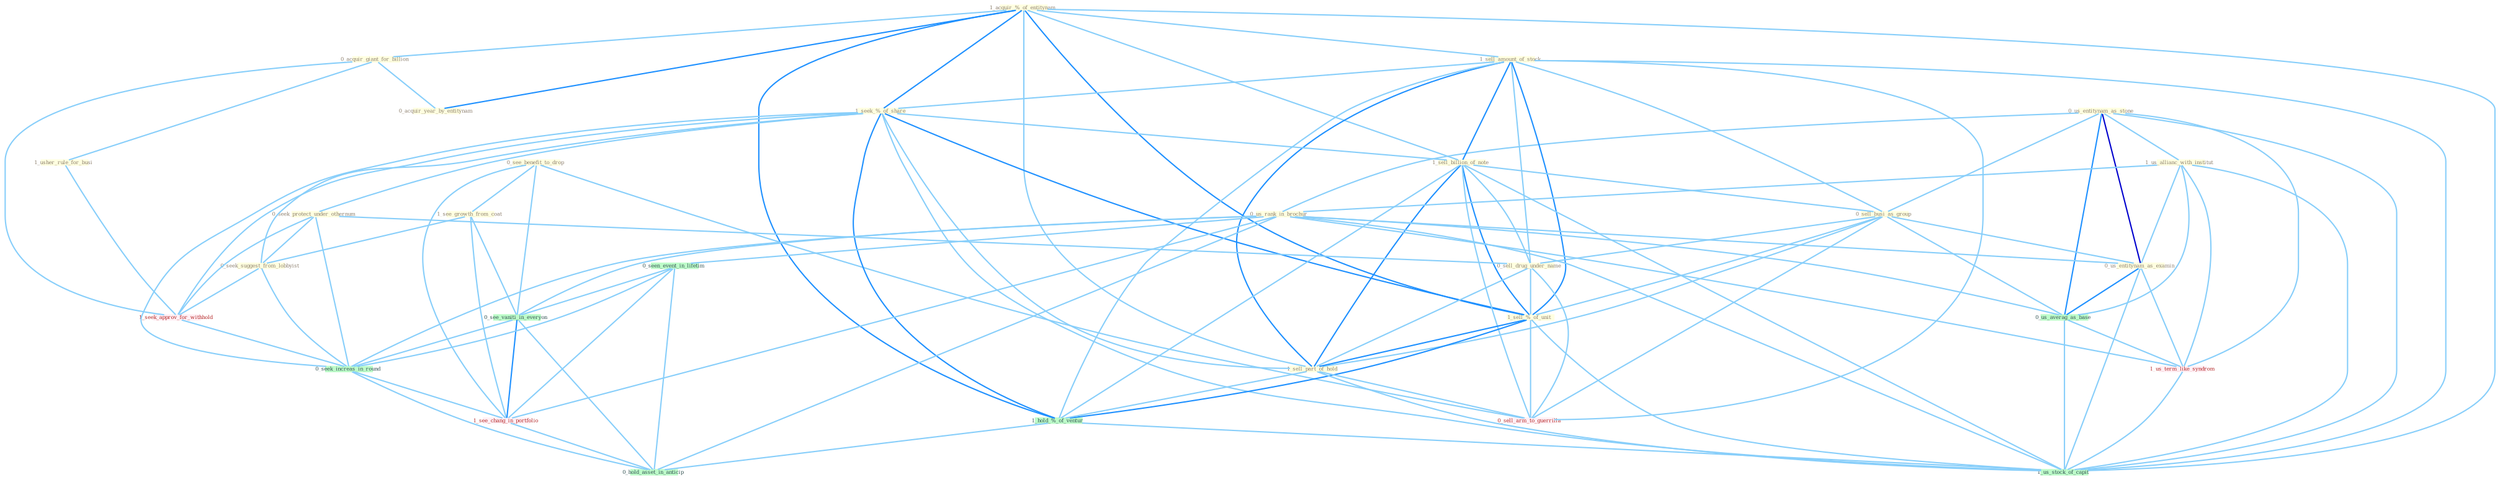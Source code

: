 Graph G{ 
    node
    [shape=polygon,style=filled,width=.5,height=.06,color="#BDFCC9",fixedsize=true,fontsize=4,
    fontcolor="#2f4f4f"];
    {node
    [color="#ffffe0", fontcolor="#8b7d6b"] "0_see_benefit_to_drop " "0_us_entitynam_as_stone " "1_acquir_%_of_entitynam " "1_sell_amount_of_stock " "1_seek_%_of_share " "1_sell_billion_of_note " "0_seek_protect_under_othernum " "0_sell_busi_as_group " "1_see_growth_from_coat " "0_acquir_giant_for_billion " "0_sell_drug_under_name " "1_us_allianc_with_institut " "0_seek_suggest_from_lobbyist " "0_us_rank_in_brochur " "0_acquir_year_by_entitynam " "1_usher_rule_for_busi " "1_sell_%_of_unit " "0_us_entitynam_as_examin " "1_sell_part_of_hold "}
{node [color="#fff0f5", fontcolor="#b22222"] "1_us_term_like_syndrom " "1_seek_approv_for_withhold " "0_sell_arm_to_guerrilla " "1_see_chang_in_portfolio "}
edge [color="#B0E2FF"];

	"0_see_benefit_to_drop " -- "1_see_growth_from_coat " [w="1", color="#87cefa" ];
	"0_see_benefit_to_drop " -- "0_see_vaniti_in_everyon " [w="1", color="#87cefa" ];
	"0_see_benefit_to_drop " -- "0_sell_arm_to_guerrilla " [w="1", color="#87cefa" ];
	"0_see_benefit_to_drop " -- "1_see_chang_in_portfolio " [w="1", color="#87cefa" ];
	"0_us_entitynam_as_stone " -- "0_sell_busi_as_group " [w="1", color="#87cefa" ];
	"0_us_entitynam_as_stone " -- "1_us_allianc_with_institut " [w="1", color="#87cefa" ];
	"0_us_entitynam_as_stone " -- "0_us_rank_in_brochur " [w="1", color="#87cefa" ];
	"0_us_entitynam_as_stone " -- "0_us_entitynam_as_examin " [w="3", color="#0000cd" , len=0.6];
	"0_us_entitynam_as_stone " -- "0_us_averag_as_base " [w="2", color="#1e90ff" , len=0.8];
	"0_us_entitynam_as_stone " -- "1_us_term_like_syndrom " [w="1", color="#87cefa" ];
	"0_us_entitynam_as_stone " -- "1_us_stock_of_capit " [w="1", color="#87cefa" ];
	"1_acquir_%_of_entitynam " -- "1_sell_amount_of_stock " [w="1", color="#87cefa" ];
	"1_acquir_%_of_entitynam " -- "1_seek_%_of_share " [w="2", color="#1e90ff" , len=0.8];
	"1_acquir_%_of_entitynam " -- "1_sell_billion_of_note " [w="1", color="#87cefa" ];
	"1_acquir_%_of_entitynam " -- "0_acquir_giant_for_billion " [w="1", color="#87cefa" ];
	"1_acquir_%_of_entitynam " -- "0_acquir_year_by_entitynam " [w="2", color="#1e90ff" , len=0.8];
	"1_acquir_%_of_entitynam " -- "1_sell_%_of_unit " [w="2", color="#1e90ff" , len=0.8];
	"1_acquir_%_of_entitynam " -- "1_sell_part_of_hold " [w="1", color="#87cefa" ];
	"1_acquir_%_of_entitynam " -- "1_hold_%_of_ventur " [w="2", color="#1e90ff" , len=0.8];
	"1_acquir_%_of_entitynam " -- "1_us_stock_of_capit " [w="1", color="#87cefa" ];
	"1_sell_amount_of_stock " -- "1_seek_%_of_share " [w="1", color="#87cefa" ];
	"1_sell_amount_of_stock " -- "1_sell_billion_of_note " [w="2", color="#1e90ff" , len=0.8];
	"1_sell_amount_of_stock " -- "0_sell_busi_as_group " [w="1", color="#87cefa" ];
	"1_sell_amount_of_stock " -- "0_sell_drug_under_name " [w="1", color="#87cefa" ];
	"1_sell_amount_of_stock " -- "1_sell_%_of_unit " [w="2", color="#1e90ff" , len=0.8];
	"1_sell_amount_of_stock " -- "1_sell_part_of_hold " [w="2", color="#1e90ff" , len=0.8];
	"1_sell_amount_of_stock " -- "1_hold_%_of_ventur " [w="1", color="#87cefa" ];
	"1_sell_amount_of_stock " -- "0_sell_arm_to_guerrilla " [w="1", color="#87cefa" ];
	"1_sell_amount_of_stock " -- "1_us_stock_of_capit " [w="1", color="#87cefa" ];
	"1_seek_%_of_share " -- "1_sell_billion_of_note " [w="1", color="#87cefa" ];
	"1_seek_%_of_share " -- "0_seek_protect_under_othernum " [w="1", color="#87cefa" ];
	"1_seek_%_of_share " -- "0_seek_suggest_from_lobbyist " [w="1", color="#87cefa" ];
	"1_seek_%_of_share " -- "1_sell_%_of_unit " [w="2", color="#1e90ff" , len=0.8];
	"1_seek_%_of_share " -- "1_sell_part_of_hold " [w="1", color="#87cefa" ];
	"1_seek_%_of_share " -- "1_seek_approv_for_withhold " [w="1", color="#87cefa" ];
	"1_seek_%_of_share " -- "1_hold_%_of_ventur " [w="2", color="#1e90ff" , len=0.8];
	"1_seek_%_of_share " -- "0_seek_increas_in_round " [w="1", color="#87cefa" ];
	"1_seek_%_of_share " -- "1_us_stock_of_capit " [w="1", color="#87cefa" ];
	"1_sell_billion_of_note " -- "0_sell_busi_as_group " [w="1", color="#87cefa" ];
	"1_sell_billion_of_note " -- "0_sell_drug_under_name " [w="1", color="#87cefa" ];
	"1_sell_billion_of_note " -- "1_sell_%_of_unit " [w="2", color="#1e90ff" , len=0.8];
	"1_sell_billion_of_note " -- "1_sell_part_of_hold " [w="2", color="#1e90ff" , len=0.8];
	"1_sell_billion_of_note " -- "1_hold_%_of_ventur " [w="1", color="#87cefa" ];
	"1_sell_billion_of_note " -- "0_sell_arm_to_guerrilla " [w="1", color="#87cefa" ];
	"1_sell_billion_of_note " -- "1_us_stock_of_capit " [w="1", color="#87cefa" ];
	"0_seek_protect_under_othernum " -- "0_sell_drug_under_name " [w="1", color="#87cefa" ];
	"0_seek_protect_under_othernum " -- "0_seek_suggest_from_lobbyist " [w="1", color="#87cefa" ];
	"0_seek_protect_under_othernum " -- "1_seek_approv_for_withhold " [w="1", color="#87cefa" ];
	"0_seek_protect_under_othernum " -- "0_seek_increas_in_round " [w="1", color="#87cefa" ];
	"0_sell_busi_as_group " -- "0_sell_drug_under_name " [w="1", color="#87cefa" ];
	"0_sell_busi_as_group " -- "1_sell_%_of_unit " [w="1", color="#87cefa" ];
	"0_sell_busi_as_group " -- "0_us_entitynam_as_examin " [w="1", color="#87cefa" ];
	"0_sell_busi_as_group " -- "1_sell_part_of_hold " [w="1", color="#87cefa" ];
	"0_sell_busi_as_group " -- "0_us_averag_as_base " [w="1", color="#87cefa" ];
	"0_sell_busi_as_group " -- "0_sell_arm_to_guerrilla " [w="1", color="#87cefa" ];
	"1_see_growth_from_coat " -- "0_seek_suggest_from_lobbyist " [w="1", color="#87cefa" ];
	"1_see_growth_from_coat " -- "0_see_vaniti_in_everyon " [w="1", color="#87cefa" ];
	"1_see_growth_from_coat " -- "1_see_chang_in_portfolio " [w="1", color="#87cefa" ];
	"0_acquir_giant_for_billion " -- "0_acquir_year_by_entitynam " [w="1", color="#87cefa" ];
	"0_acquir_giant_for_billion " -- "1_usher_rule_for_busi " [w="1", color="#87cefa" ];
	"0_acquir_giant_for_billion " -- "1_seek_approv_for_withhold " [w="1", color="#87cefa" ];
	"0_sell_drug_under_name " -- "1_sell_%_of_unit " [w="1", color="#87cefa" ];
	"0_sell_drug_under_name " -- "1_sell_part_of_hold " [w="1", color="#87cefa" ];
	"0_sell_drug_under_name " -- "0_sell_arm_to_guerrilla " [w="1", color="#87cefa" ];
	"1_us_allianc_with_institut " -- "0_us_rank_in_brochur " [w="1", color="#87cefa" ];
	"1_us_allianc_with_institut " -- "0_us_entitynam_as_examin " [w="1", color="#87cefa" ];
	"1_us_allianc_with_institut " -- "0_us_averag_as_base " [w="1", color="#87cefa" ];
	"1_us_allianc_with_institut " -- "1_us_term_like_syndrom " [w="1", color="#87cefa" ];
	"1_us_allianc_with_institut " -- "1_us_stock_of_capit " [w="1", color="#87cefa" ];
	"0_seek_suggest_from_lobbyist " -- "1_seek_approv_for_withhold " [w="1", color="#87cefa" ];
	"0_seek_suggest_from_lobbyist " -- "0_seek_increas_in_round " [w="1", color="#87cefa" ];
	"0_us_rank_in_brochur " -- "0_us_entitynam_as_examin " [w="1", color="#87cefa" ];
	"0_us_rank_in_brochur " -- "0_seen_event_in_lifetim " [w="1", color="#87cefa" ];
	"0_us_rank_in_brochur " -- "0_us_averag_as_base " [w="1", color="#87cefa" ];
	"0_us_rank_in_brochur " -- "1_us_term_like_syndrom " [w="1", color="#87cefa" ];
	"0_us_rank_in_brochur " -- "0_see_vaniti_in_everyon " [w="1", color="#87cefa" ];
	"0_us_rank_in_brochur " -- "0_seek_increas_in_round " [w="1", color="#87cefa" ];
	"0_us_rank_in_brochur " -- "1_us_stock_of_capit " [w="1", color="#87cefa" ];
	"0_us_rank_in_brochur " -- "1_see_chang_in_portfolio " [w="1", color="#87cefa" ];
	"0_us_rank_in_brochur " -- "0_hold_asset_in_anticip " [w="1", color="#87cefa" ];
	"1_usher_rule_for_busi " -- "1_seek_approv_for_withhold " [w="1", color="#87cefa" ];
	"1_sell_%_of_unit " -- "1_sell_part_of_hold " [w="2", color="#1e90ff" , len=0.8];
	"1_sell_%_of_unit " -- "1_hold_%_of_ventur " [w="2", color="#1e90ff" , len=0.8];
	"1_sell_%_of_unit " -- "0_sell_arm_to_guerrilla " [w="1", color="#87cefa" ];
	"1_sell_%_of_unit " -- "1_us_stock_of_capit " [w="1", color="#87cefa" ];
	"0_us_entitynam_as_examin " -- "0_us_averag_as_base " [w="2", color="#1e90ff" , len=0.8];
	"0_us_entitynam_as_examin " -- "1_us_term_like_syndrom " [w="1", color="#87cefa" ];
	"0_us_entitynam_as_examin " -- "1_us_stock_of_capit " [w="1", color="#87cefa" ];
	"1_sell_part_of_hold " -- "1_hold_%_of_ventur " [w="1", color="#87cefa" ];
	"1_sell_part_of_hold " -- "0_sell_arm_to_guerrilla " [w="1", color="#87cefa" ];
	"1_sell_part_of_hold " -- "1_us_stock_of_capit " [w="1", color="#87cefa" ];
	"0_seen_event_in_lifetim " -- "0_see_vaniti_in_everyon " [w="1", color="#87cefa" ];
	"0_seen_event_in_lifetim " -- "0_seek_increas_in_round " [w="1", color="#87cefa" ];
	"0_seen_event_in_lifetim " -- "1_see_chang_in_portfolio " [w="1", color="#87cefa" ];
	"0_seen_event_in_lifetim " -- "0_hold_asset_in_anticip " [w="1", color="#87cefa" ];
	"0_us_averag_as_base " -- "1_us_term_like_syndrom " [w="1", color="#87cefa" ];
	"0_us_averag_as_base " -- "1_us_stock_of_capit " [w="1", color="#87cefa" ];
	"1_us_term_like_syndrom " -- "1_us_stock_of_capit " [w="1", color="#87cefa" ];
	"1_seek_approv_for_withhold " -- "0_seek_increas_in_round " [w="1", color="#87cefa" ];
	"1_hold_%_of_ventur " -- "1_us_stock_of_capit " [w="1", color="#87cefa" ];
	"1_hold_%_of_ventur " -- "0_hold_asset_in_anticip " [w="1", color="#87cefa" ];
	"0_see_vaniti_in_everyon " -- "0_seek_increas_in_round " [w="1", color="#87cefa" ];
	"0_see_vaniti_in_everyon " -- "1_see_chang_in_portfolio " [w="2", color="#1e90ff" , len=0.8];
	"0_see_vaniti_in_everyon " -- "0_hold_asset_in_anticip " [w="1", color="#87cefa" ];
	"0_seek_increas_in_round " -- "1_see_chang_in_portfolio " [w="1", color="#87cefa" ];
	"0_seek_increas_in_round " -- "0_hold_asset_in_anticip " [w="1", color="#87cefa" ];
	"1_see_chang_in_portfolio " -- "0_hold_asset_in_anticip " [w="1", color="#87cefa" ];
}